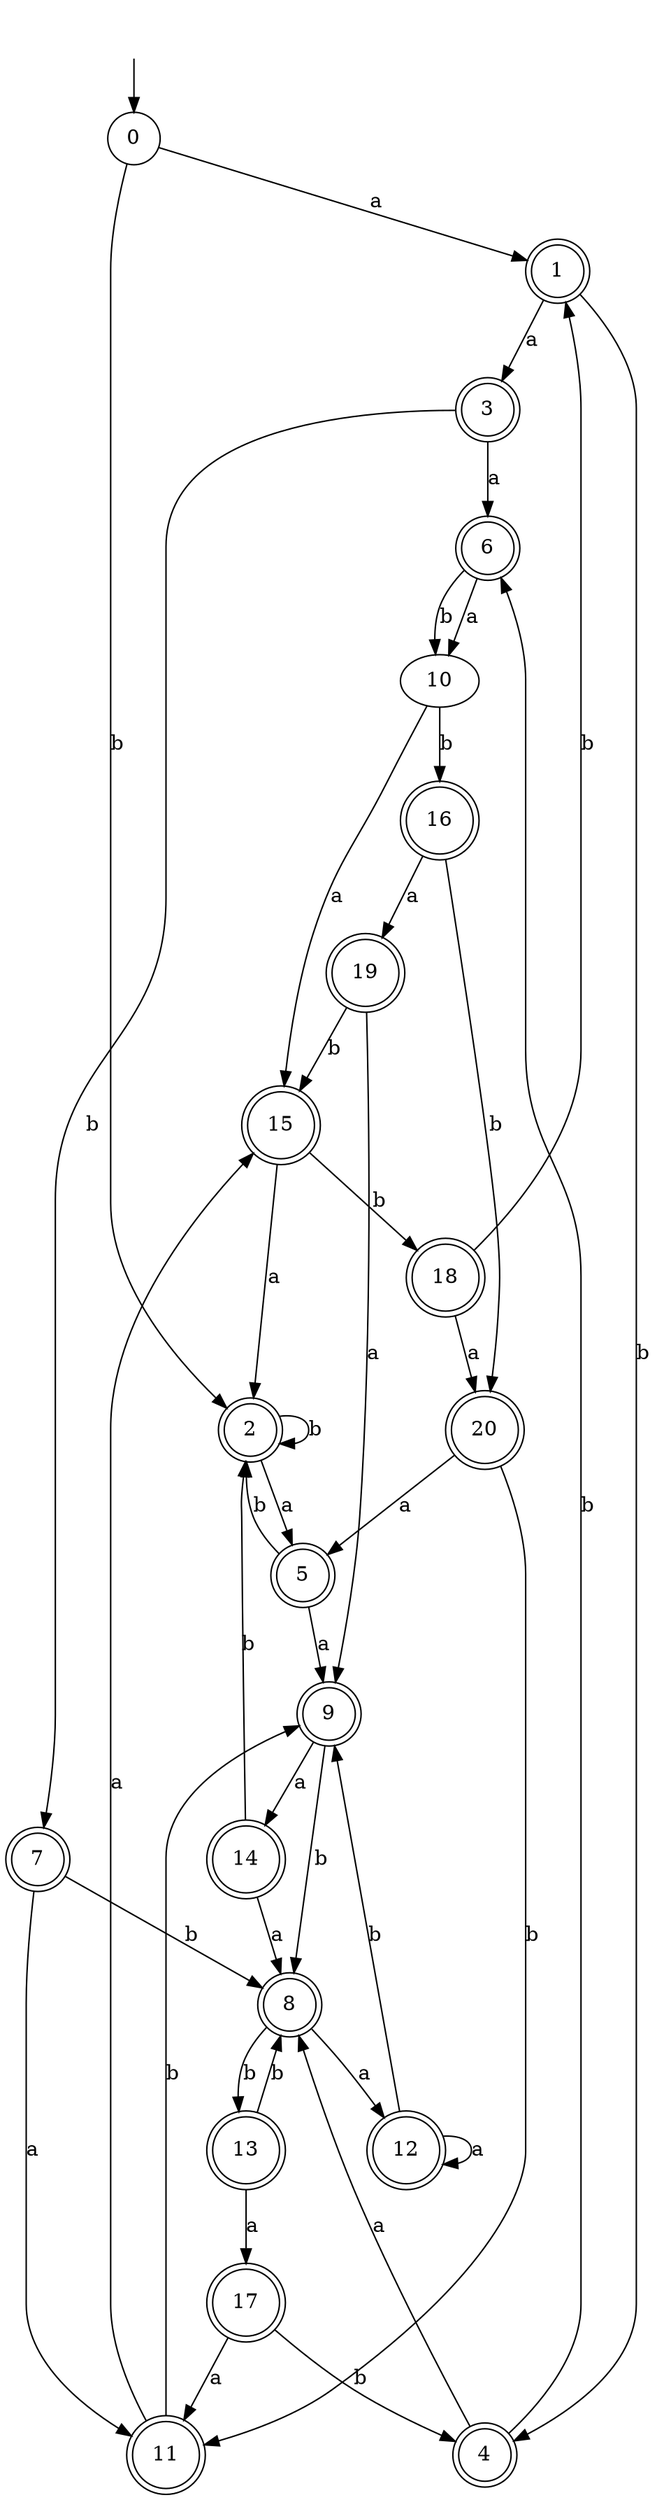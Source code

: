 digraph RandomDFA {
  __start0 [label="", shape=none];
  __start0 -> 0 [label=""];
  0 [shape=circle]
  0 -> 1 [label="a"]
  0 -> 2 [label="b"]
  1 [shape=doublecircle]
  1 -> 3 [label="a"]
  1 -> 4 [label="b"]
  2 [shape=doublecircle]
  2 -> 5 [label="a"]
  2 -> 2 [label="b"]
  3 [shape=doublecircle]
  3 -> 6 [label="a"]
  3 -> 7 [label="b"]
  4 [shape=doublecircle]
  4 -> 8 [label="a"]
  4 -> 6 [label="b"]
  5 [shape=doublecircle]
  5 -> 9 [label="a"]
  5 -> 2 [label="b"]
  6 [shape=doublecircle]
  6 -> 10 [label="a"]
  6 -> 10 [label="b"]
  7 [shape=doublecircle]
  7 -> 11 [label="a"]
  7 -> 8 [label="b"]
  8 [shape=doublecircle]
  8 -> 12 [label="a"]
  8 -> 13 [label="b"]
  9 [shape=doublecircle]
  9 -> 14 [label="a"]
  9 -> 8 [label="b"]
  10
  10 -> 15 [label="a"]
  10 -> 16 [label="b"]
  11 [shape=doublecircle]
  11 -> 15 [label="a"]
  11 -> 9 [label="b"]
  12 [shape=doublecircle]
  12 -> 12 [label="a"]
  12 -> 9 [label="b"]
  13 [shape=doublecircle]
  13 -> 17 [label="a"]
  13 -> 8 [label="b"]
  14 [shape=doublecircle]
  14 -> 8 [label="a"]
  14 -> 2 [label="b"]
  15 [shape=doublecircle]
  15 -> 2 [label="a"]
  15 -> 18 [label="b"]
  16 [shape=doublecircle]
  16 -> 19 [label="a"]
  16 -> 20 [label="b"]
  17 [shape=doublecircle]
  17 -> 11 [label="a"]
  17 -> 4 [label="b"]
  18 [shape=doublecircle]
  18 -> 20 [label="a"]
  18 -> 1 [label="b"]
  19 [shape=doublecircle]
  19 -> 9 [label="a"]
  19 -> 15 [label="b"]
  20 [shape=doublecircle]
  20 -> 5 [label="a"]
  20 -> 11 [label="b"]
}
